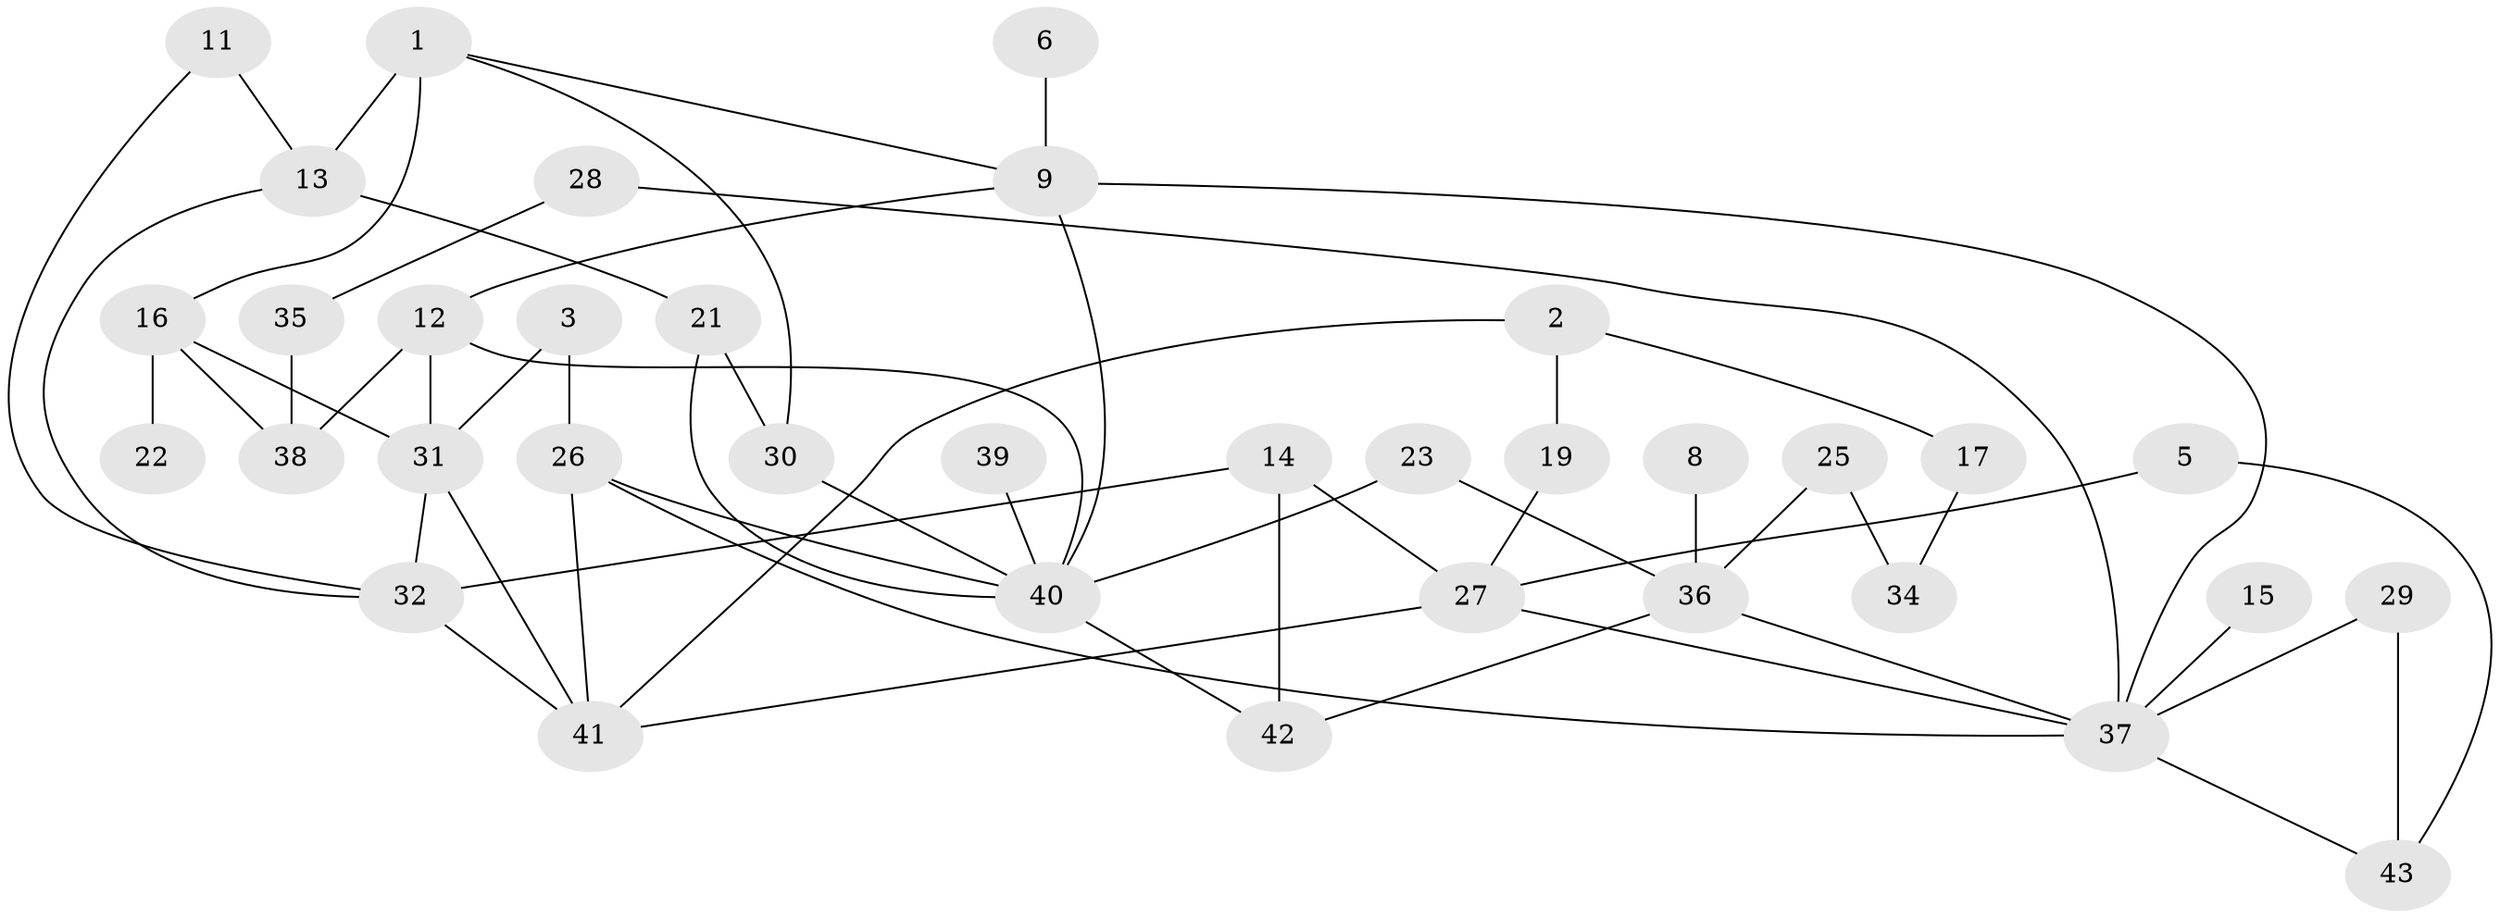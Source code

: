 // original degree distribution, {2: 0.2358490566037736, 5: 0.018867924528301886, 1: 0.24528301886792453, 4: 0.11320754716981132, 3: 0.3018867924528302, 0: 0.05660377358490566, 6: 0.02830188679245283}
// Generated by graph-tools (version 1.1) at 2025/35/03/04/25 23:35:51]
// undirected, 36 vertices, 57 edges
graph export_dot {
  node [color=gray90,style=filled];
  1;
  2;
  3;
  5;
  6;
  8;
  9;
  11;
  12;
  13;
  14;
  15;
  16;
  17;
  19;
  21;
  22;
  23;
  25;
  26;
  27;
  28;
  29;
  30;
  31;
  32;
  34;
  35;
  36;
  37;
  38;
  39;
  40;
  41;
  42;
  43;
  1 -- 9 [weight=1.0];
  1 -- 13 [weight=2.0];
  1 -- 16 [weight=1.0];
  1 -- 30 [weight=1.0];
  2 -- 17 [weight=1.0];
  2 -- 19 [weight=1.0];
  2 -- 41 [weight=1.0];
  3 -- 26 [weight=1.0];
  3 -- 31 [weight=1.0];
  5 -- 27 [weight=1.0];
  5 -- 43 [weight=1.0];
  6 -- 9 [weight=1.0];
  8 -- 36 [weight=1.0];
  9 -- 12 [weight=1.0];
  9 -- 37 [weight=1.0];
  9 -- 40 [weight=1.0];
  11 -- 13 [weight=1.0];
  11 -- 32 [weight=1.0];
  12 -- 31 [weight=1.0];
  12 -- 38 [weight=1.0];
  12 -- 40 [weight=1.0];
  13 -- 21 [weight=1.0];
  13 -- 32 [weight=1.0];
  14 -- 27 [weight=2.0];
  14 -- 32 [weight=1.0];
  14 -- 42 [weight=1.0];
  15 -- 37 [weight=1.0];
  16 -- 22 [weight=1.0];
  16 -- 31 [weight=2.0];
  16 -- 38 [weight=2.0];
  17 -- 34 [weight=1.0];
  19 -- 27 [weight=1.0];
  21 -- 30 [weight=1.0];
  21 -- 40 [weight=1.0];
  23 -- 36 [weight=1.0];
  23 -- 40 [weight=1.0];
  25 -- 34 [weight=1.0];
  25 -- 36 [weight=1.0];
  26 -- 37 [weight=1.0];
  26 -- 40 [weight=1.0];
  26 -- 41 [weight=1.0];
  27 -- 37 [weight=1.0];
  27 -- 41 [weight=1.0];
  28 -- 35 [weight=1.0];
  28 -- 37 [weight=1.0];
  29 -- 37 [weight=1.0];
  29 -- 43 [weight=1.0];
  30 -- 40 [weight=1.0];
  31 -- 32 [weight=1.0];
  31 -- 41 [weight=1.0];
  32 -- 41 [weight=1.0];
  35 -- 38 [weight=1.0];
  36 -- 37 [weight=1.0];
  36 -- 42 [weight=1.0];
  37 -- 43 [weight=1.0];
  39 -- 40 [weight=1.0];
  40 -- 42 [weight=1.0];
}
